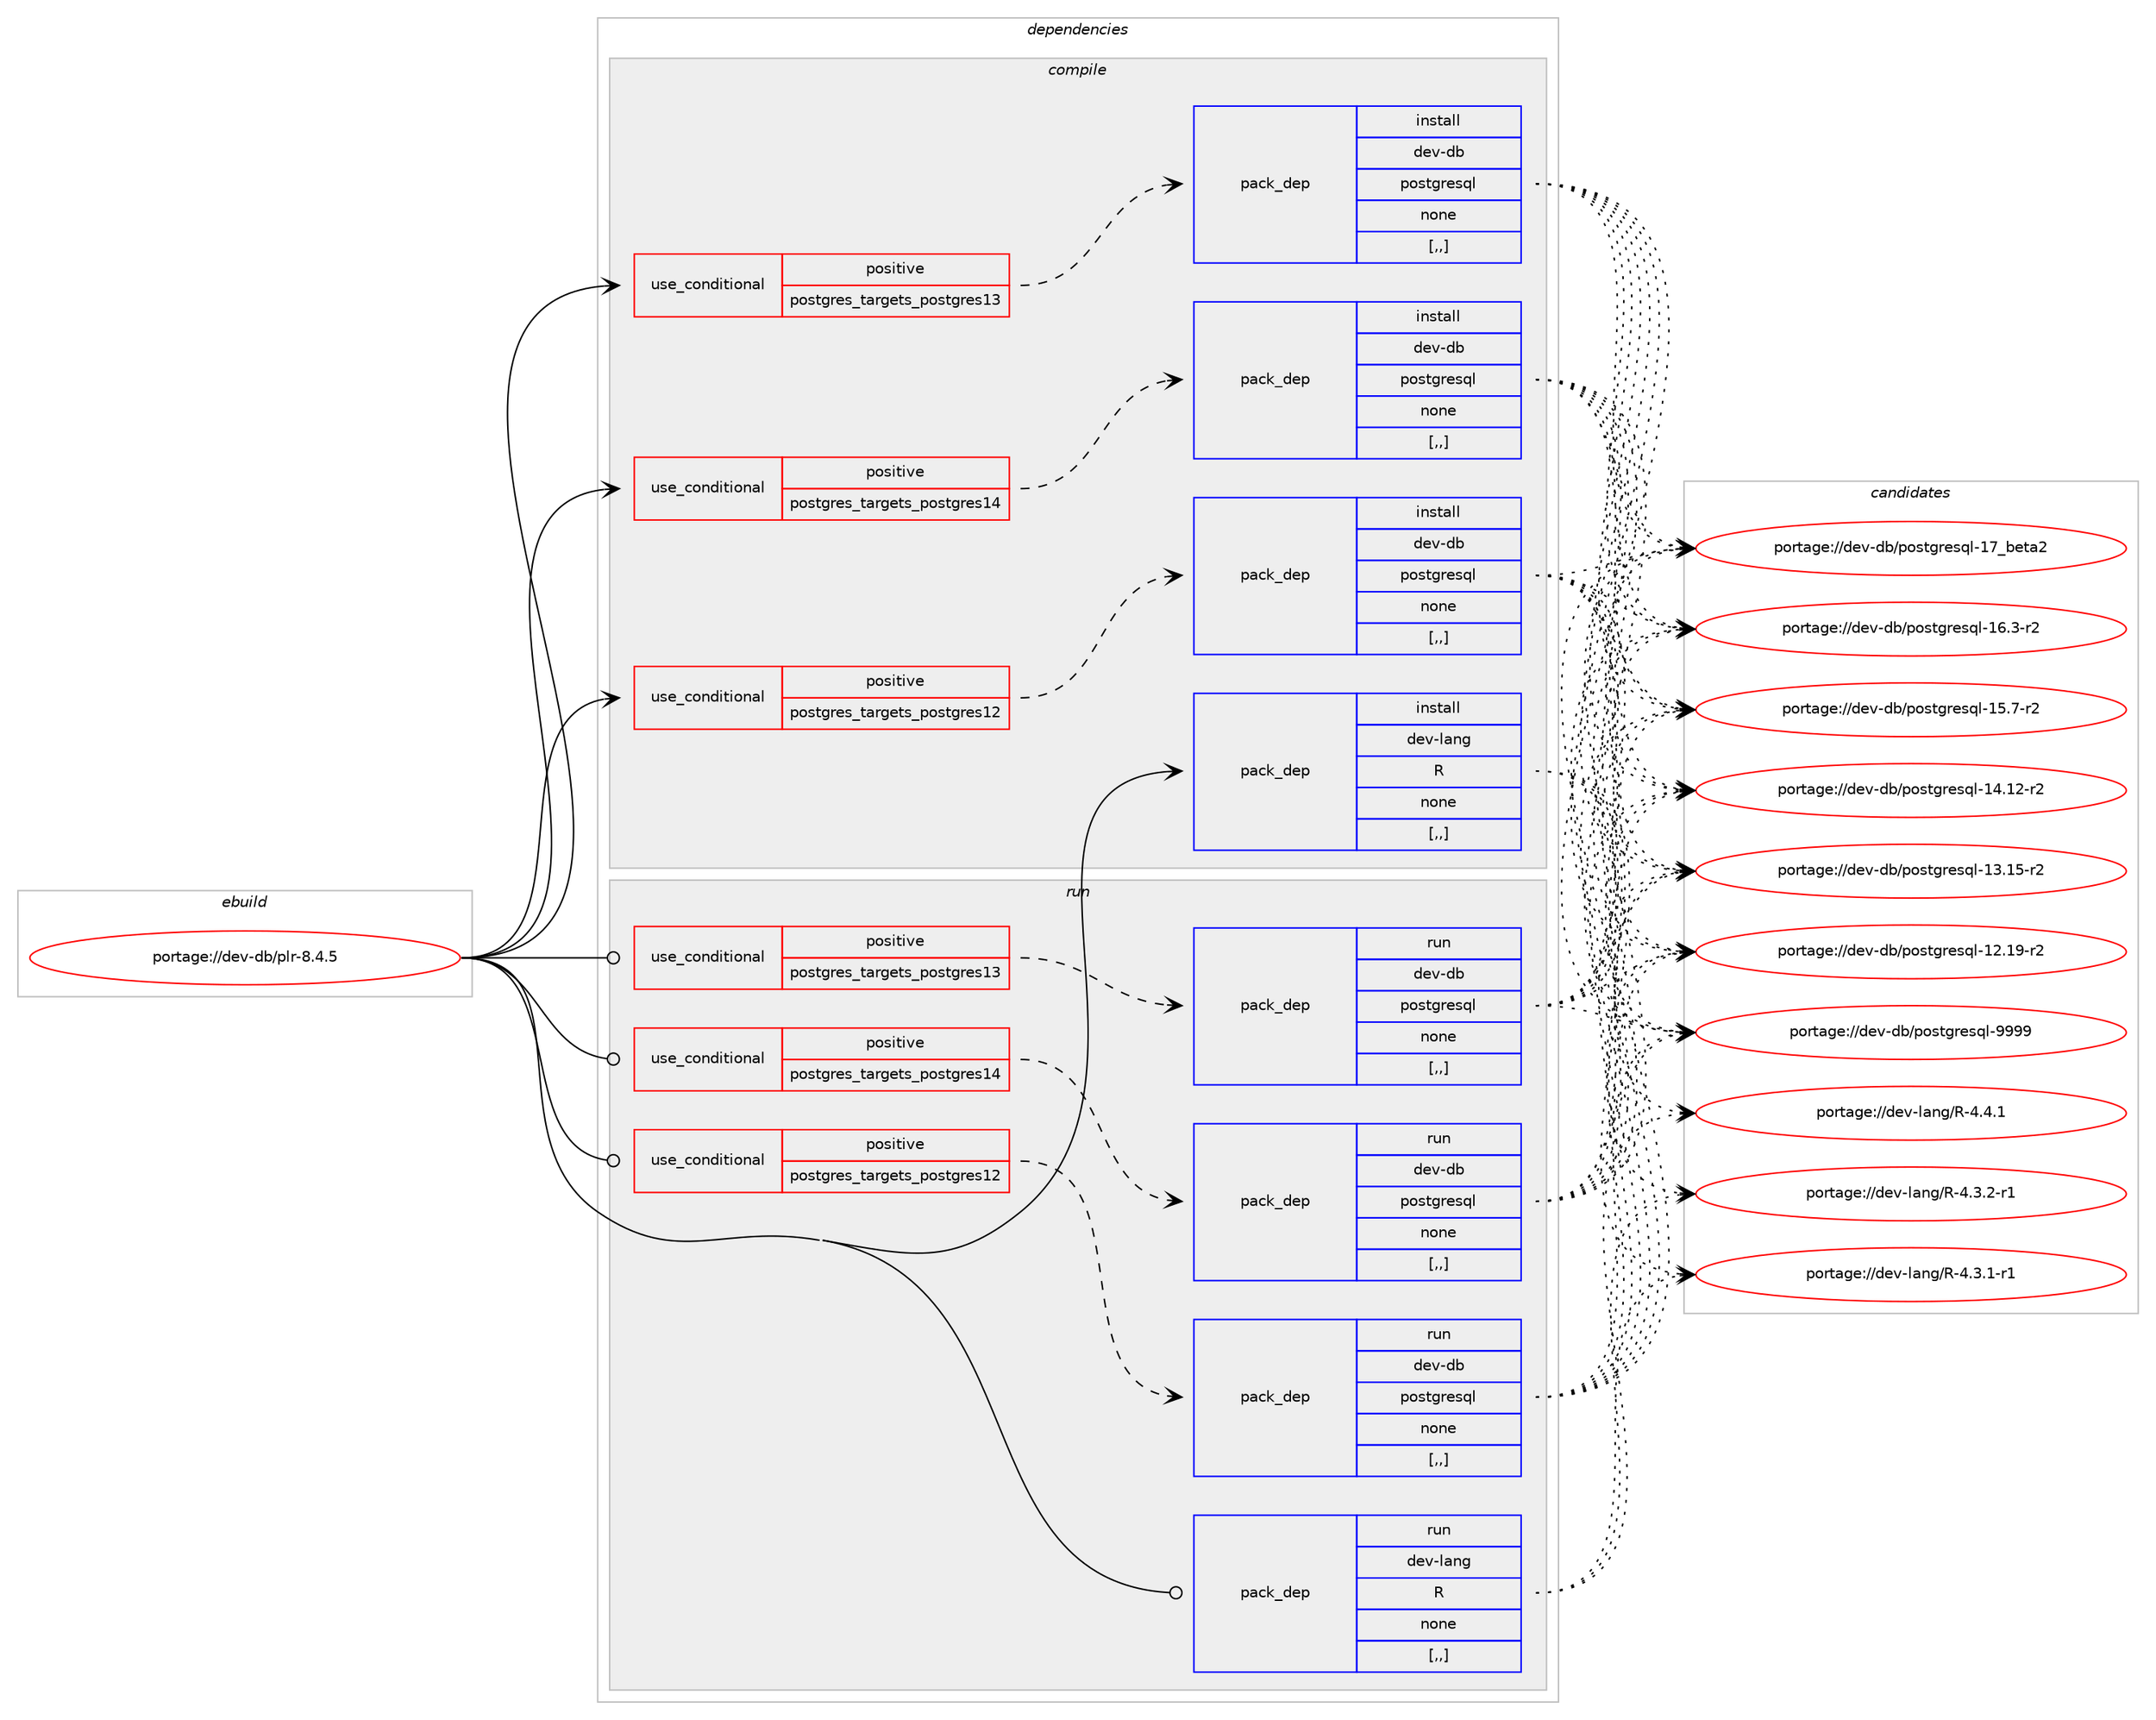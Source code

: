 digraph prolog {

# *************
# Graph options
# *************

newrank=true;
concentrate=true;
compound=true;
graph [rankdir=LR,fontname=Helvetica,fontsize=10,ranksep=1.5];#, ranksep=2.5, nodesep=0.2];
edge  [arrowhead=vee];
node  [fontname=Helvetica,fontsize=10];

# **********
# The ebuild
# **********

subgraph cluster_leftcol {
color=gray;
label=<<i>ebuild</i>>;
id [label="portage://dev-db/plr-8.4.5", color=red, width=4, href="../dev-db/plr-8.4.5.svg"];
}

# ****************
# The dependencies
# ****************

subgraph cluster_midcol {
color=gray;
label=<<i>dependencies</i>>;
subgraph cluster_compile {
fillcolor="#eeeeee";
style=filled;
label=<<i>compile</i>>;
subgraph cond18242 {
dependency69849 [label=<<TABLE BORDER="0" CELLBORDER="1" CELLSPACING="0" CELLPADDING="4"><TR><TD ROWSPAN="3" CELLPADDING="10">use_conditional</TD></TR><TR><TD>positive</TD></TR><TR><TD>postgres_targets_postgres12</TD></TR></TABLE>>, shape=none, color=red];
subgraph pack50657 {
dependency69850 [label=<<TABLE BORDER="0" CELLBORDER="1" CELLSPACING="0" CELLPADDING="4" WIDTH="220"><TR><TD ROWSPAN="6" CELLPADDING="30">pack_dep</TD></TR><TR><TD WIDTH="110">install</TD></TR><TR><TD>dev-db</TD></TR><TR><TD>postgresql</TD></TR><TR><TD>none</TD></TR><TR><TD>[,,]</TD></TR></TABLE>>, shape=none, color=blue];
}
dependency69849:e -> dependency69850:w [weight=20,style="dashed",arrowhead="vee"];
}
id:e -> dependency69849:w [weight=20,style="solid",arrowhead="vee"];
subgraph cond18243 {
dependency69851 [label=<<TABLE BORDER="0" CELLBORDER="1" CELLSPACING="0" CELLPADDING="4"><TR><TD ROWSPAN="3" CELLPADDING="10">use_conditional</TD></TR><TR><TD>positive</TD></TR><TR><TD>postgres_targets_postgres13</TD></TR></TABLE>>, shape=none, color=red];
subgraph pack50658 {
dependency69852 [label=<<TABLE BORDER="0" CELLBORDER="1" CELLSPACING="0" CELLPADDING="4" WIDTH="220"><TR><TD ROWSPAN="6" CELLPADDING="30">pack_dep</TD></TR><TR><TD WIDTH="110">install</TD></TR><TR><TD>dev-db</TD></TR><TR><TD>postgresql</TD></TR><TR><TD>none</TD></TR><TR><TD>[,,]</TD></TR></TABLE>>, shape=none, color=blue];
}
dependency69851:e -> dependency69852:w [weight=20,style="dashed",arrowhead="vee"];
}
id:e -> dependency69851:w [weight=20,style="solid",arrowhead="vee"];
subgraph cond18244 {
dependency69853 [label=<<TABLE BORDER="0" CELLBORDER="1" CELLSPACING="0" CELLPADDING="4"><TR><TD ROWSPAN="3" CELLPADDING="10">use_conditional</TD></TR><TR><TD>positive</TD></TR><TR><TD>postgres_targets_postgres14</TD></TR></TABLE>>, shape=none, color=red];
subgraph pack50659 {
dependency69854 [label=<<TABLE BORDER="0" CELLBORDER="1" CELLSPACING="0" CELLPADDING="4" WIDTH="220"><TR><TD ROWSPAN="6" CELLPADDING="30">pack_dep</TD></TR><TR><TD WIDTH="110">install</TD></TR><TR><TD>dev-db</TD></TR><TR><TD>postgresql</TD></TR><TR><TD>none</TD></TR><TR><TD>[,,]</TD></TR></TABLE>>, shape=none, color=blue];
}
dependency69853:e -> dependency69854:w [weight=20,style="dashed",arrowhead="vee"];
}
id:e -> dependency69853:w [weight=20,style="solid",arrowhead="vee"];
subgraph pack50660 {
dependency69855 [label=<<TABLE BORDER="0" CELLBORDER="1" CELLSPACING="0" CELLPADDING="4" WIDTH="220"><TR><TD ROWSPAN="6" CELLPADDING="30">pack_dep</TD></TR><TR><TD WIDTH="110">install</TD></TR><TR><TD>dev-lang</TD></TR><TR><TD>R</TD></TR><TR><TD>none</TD></TR><TR><TD>[,,]</TD></TR></TABLE>>, shape=none, color=blue];
}
id:e -> dependency69855:w [weight=20,style="solid",arrowhead="vee"];
}
subgraph cluster_compileandrun {
fillcolor="#eeeeee";
style=filled;
label=<<i>compile and run</i>>;
}
subgraph cluster_run {
fillcolor="#eeeeee";
style=filled;
label=<<i>run</i>>;
subgraph cond18245 {
dependency69856 [label=<<TABLE BORDER="0" CELLBORDER="1" CELLSPACING="0" CELLPADDING="4"><TR><TD ROWSPAN="3" CELLPADDING="10">use_conditional</TD></TR><TR><TD>positive</TD></TR><TR><TD>postgres_targets_postgres12</TD></TR></TABLE>>, shape=none, color=red];
subgraph pack50661 {
dependency69857 [label=<<TABLE BORDER="0" CELLBORDER="1" CELLSPACING="0" CELLPADDING="4" WIDTH="220"><TR><TD ROWSPAN="6" CELLPADDING="30">pack_dep</TD></TR><TR><TD WIDTH="110">run</TD></TR><TR><TD>dev-db</TD></TR><TR><TD>postgresql</TD></TR><TR><TD>none</TD></TR><TR><TD>[,,]</TD></TR></TABLE>>, shape=none, color=blue];
}
dependency69856:e -> dependency69857:w [weight=20,style="dashed",arrowhead="vee"];
}
id:e -> dependency69856:w [weight=20,style="solid",arrowhead="odot"];
subgraph cond18246 {
dependency69858 [label=<<TABLE BORDER="0" CELLBORDER="1" CELLSPACING="0" CELLPADDING="4"><TR><TD ROWSPAN="3" CELLPADDING="10">use_conditional</TD></TR><TR><TD>positive</TD></TR><TR><TD>postgres_targets_postgres13</TD></TR></TABLE>>, shape=none, color=red];
subgraph pack50662 {
dependency69859 [label=<<TABLE BORDER="0" CELLBORDER="1" CELLSPACING="0" CELLPADDING="4" WIDTH="220"><TR><TD ROWSPAN="6" CELLPADDING="30">pack_dep</TD></TR><TR><TD WIDTH="110">run</TD></TR><TR><TD>dev-db</TD></TR><TR><TD>postgresql</TD></TR><TR><TD>none</TD></TR><TR><TD>[,,]</TD></TR></TABLE>>, shape=none, color=blue];
}
dependency69858:e -> dependency69859:w [weight=20,style="dashed",arrowhead="vee"];
}
id:e -> dependency69858:w [weight=20,style="solid",arrowhead="odot"];
subgraph cond18247 {
dependency69860 [label=<<TABLE BORDER="0" CELLBORDER="1" CELLSPACING="0" CELLPADDING="4"><TR><TD ROWSPAN="3" CELLPADDING="10">use_conditional</TD></TR><TR><TD>positive</TD></TR><TR><TD>postgres_targets_postgres14</TD></TR></TABLE>>, shape=none, color=red];
subgraph pack50663 {
dependency69861 [label=<<TABLE BORDER="0" CELLBORDER="1" CELLSPACING="0" CELLPADDING="4" WIDTH="220"><TR><TD ROWSPAN="6" CELLPADDING="30">pack_dep</TD></TR><TR><TD WIDTH="110">run</TD></TR><TR><TD>dev-db</TD></TR><TR><TD>postgresql</TD></TR><TR><TD>none</TD></TR><TR><TD>[,,]</TD></TR></TABLE>>, shape=none, color=blue];
}
dependency69860:e -> dependency69861:w [weight=20,style="dashed",arrowhead="vee"];
}
id:e -> dependency69860:w [weight=20,style="solid",arrowhead="odot"];
subgraph pack50664 {
dependency69862 [label=<<TABLE BORDER="0" CELLBORDER="1" CELLSPACING="0" CELLPADDING="4" WIDTH="220"><TR><TD ROWSPAN="6" CELLPADDING="30">pack_dep</TD></TR><TR><TD WIDTH="110">run</TD></TR><TR><TD>dev-lang</TD></TR><TR><TD>R</TD></TR><TR><TD>none</TD></TR><TR><TD>[,,]</TD></TR></TABLE>>, shape=none, color=blue];
}
id:e -> dependency69862:w [weight=20,style="solid",arrowhead="odot"];
}
}

# **************
# The candidates
# **************

subgraph cluster_choices {
rank=same;
color=gray;
label=<<i>candidates</i>>;

subgraph choice50657 {
color=black;
nodesep=1;
choice1001011184510098471121111151161031141011151131084557575757 [label="portage://dev-db/postgresql-9999", color=red, width=4,href="../dev-db/postgresql-9999.svg"];
choice10010111845100984711211111511610311410111511310845495595981011169750 [label="portage://dev-db/postgresql-17_beta2", color=red, width=4,href="../dev-db/postgresql-17_beta2.svg"];
choice10010111845100984711211111511610311410111511310845495446514511450 [label="portage://dev-db/postgresql-16.3-r2", color=red, width=4,href="../dev-db/postgresql-16.3-r2.svg"];
choice10010111845100984711211111511610311410111511310845495346554511450 [label="portage://dev-db/postgresql-15.7-r2", color=red, width=4,href="../dev-db/postgresql-15.7-r2.svg"];
choice1001011184510098471121111151161031141011151131084549524649504511450 [label="portage://dev-db/postgresql-14.12-r2", color=red, width=4,href="../dev-db/postgresql-14.12-r2.svg"];
choice1001011184510098471121111151161031141011151131084549514649534511450 [label="portage://dev-db/postgresql-13.15-r2", color=red, width=4,href="../dev-db/postgresql-13.15-r2.svg"];
choice1001011184510098471121111151161031141011151131084549504649574511450 [label="portage://dev-db/postgresql-12.19-r2", color=red, width=4,href="../dev-db/postgresql-12.19-r2.svg"];
dependency69850:e -> choice1001011184510098471121111151161031141011151131084557575757:w [style=dotted,weight="100"];
dependency69850:e -> choice10010111845100984711211111511610311410111511310845495595981011169750:w [style=dotted,weight="100"];
dependency69850:e -> choice10010111845100984711211111511610311410111511310845495446514511450:w [style=dotted,weight="100"];
dependency69850:e -> choice10010111845100984711211111511610311410111511310845495346554511450:w [style=dotted,weight="100"];
dependency69850:e -> choice1001011184510098471121111151161031141011151131084549524649504511450:w [style=dotted,weight="100"];
dependency69850:e -> choice1001011184510098471121111151161031141011151131084549514649534511450:w [style=dotted,weight="100"];
dependency69850:e -> choice1001011184510098471121111151161031141011151131084549504649574511450:w [style=dotted,weight="100"];
}
subgraph choice50658 {
color=black;
nodesep=1;
choice1001011184510098471121111151161031141011151131084557575757 [label="portage://dev-db/postgresql-9999", color=red, width=4,href="../dev-db/postgresql-9999.svg"];
choice10010111845100984711211111511610311410111511310845495595981011169750 [label="portage://dev-db/postgresql-17_beta2", color=red, width=4,href="../dev-db/postgresql-17_beta2.svg"];
choice10010111845100984711211111511610311410111511310845495446514511450 [label="portage://dev-db/postgresql-16.3-r2", color=red, width=4,href="../dev-db/postgresql-16.3-r2.svg"];
choice10010111845100984711211111511610311410111511310845495346554511450 [label="portage://dev-db/postgresql-15.7-r2", color=red, width=4,href="../dev-db/postgresql-15.7-r2.svg"];
choice1001011184510098471121111151161031141011151131084549524649504511450 [label="portage://dev-db/postgresql-14.12-r2", color=red, width=4,href="../dev-db/postgresql-14.12-r2.svg"];
choice1001011184510098471121111151161031141011151131084549514649534511450 [label="portage://dev-db/postgresql-13.15-r2", color=red, width=4,href="../dev-db/postgresql-13.15-r2.svg"];
choice1001011184510098471121111151161031141011151131084549504649574511450 [label="portage://dev-db/postgresql-12.19-r2", color=red, width=4,href="../dev-db/postgresql-12.19-r2.svg"];
dependency69852:e -> choice1001011184510098471121111151161031141011151131084557575757:w [style=dotted,weight="100"];
dependency69852:e -> choice10010111845100984711211111511610311410111511310845495595981011169750:w [style=dotted,weight="100"];
dependency69852:e -> choice10010111845100984711211111511610311410111511310845495446514511450:w [style=dotted,weight="100"];
dependency69852:e -> choice10010111845100984711211111511610311410111511310845495346554511450:w [style=dotted,weight="100"];
dependency69852:e -> choice1001011184510098471121111151161031141011151131084549524649504511450:w [style=dotted,weight="100"];
dependency69852:e -> choice1001011184510098471121111151161031141011151131084549514649534511450:w [style=dotted,weight="100"];
dependency69852:e -> choice1001011184510098471121111151161031141011151131084549504649574511450:w [style=dotted,weight="100"];
}
subgraph choice50659 {
color=black;
nodesep=1;
choice1001011184510098471121111151161031141011151131084557575757 [label="portage://dev-db/postgresql-9999", color=red, width=4,href="../dev-db/postgresql-9999.svg"];
choice10010111845100984711211111511610311410111511310845495595981011169750 [label="portage://dev-db/postgresql-17_beta2", color=red, width=4,href="../dev-db/postgresql-17_beta2.svg"];
choice10010111845100984711211111511610311410111511310845495446514511450 [label="portage://dev-db/postgresql-16.3-r2", color=red, width=4,href="../dev-db/postgresql-16.3-r2.svg"];
choice10010111845100984711211111511610311410111511310845495346554511450 [label="portage://dev-db/postgresql-15.7-r2", color=red, width=4,href="../dev-db/postgresql-15.7-r2.svg"];
choice1001011184510098471121111151161031141011151131084549524649504511450 [label="portage://dev-db/postgresql-14.12-r2", color=red, width=4,href="../dev-db/postgresql-14.12-r2.svg"];
choice1001011184510098471121111151161031141011151131084549514649534511450 [label="portage://dev-db/postgresql-13.15-r2", color=red, width=4,href="../dev-db/postgresql-13.15-r2.svg"];
choice1001011184510098471121111151161031141011151131084549504649574511450 [label="portage://dev-db/postgresql-12.19-r2", color=red, width=4,href="../dev-db/postgresql-12.19-r2.svg"];
dependency69854:e -> choice1001011184510098471121111151161031141011151131084557575757:w [style=dotted,weight="100"];
dependency69854:e -> choice10010111845100984711211111511610311410111511310845495595981011169750:w [style=dotted,weight="100"];
dependency69854:e -> choice10010111845100984711211111511610311410111511310845495446514511450:w [style=dotted,weight="100"];
dependency69854:e -> choice10010111845100984711211111511610311410111511310845495346554511450:w [style=dotted,weight="100"];
dependency69854:e -> choice1001011184510098471121111151161031141011151131084549524649504511450:w [style=dotted,weight="100"];
dependency69854:e -> choice1001011184510098471121111151161031141011151131084549514649534511450:w [style=dotted,weight="100"];
dependency69854:e -> choice1001011184510098471121111151161031141011151131084549504649574511450:w [style=dotted,weight="100"];
}
subgraph choice50660 {
color=black;
nodesep=1;
choice10010111845108971101034782455246524649 [label="portage://dev-lang/R-4.4.1", color=red, width=4,href="../dev-lang/R-4.4.1.svg"];
choice100101118451089711010347824552465146504511449 [label="portage://dev-lang/R-4.3.2-r1", color=red, width=4,href="../dev-lang/R-4.3.2-r1.svg"];
choice100101118451089711010347824552465146494511449 [label="portage://dev-lang/R-4.3.1-r1", color=red, width=4,href="../dev-lang/R-4.3.1-r1.svg"];
dependency69855:e -> choice10010111845108971101034782455246524649:w [style=dotted,weight="100"];
dependency69855:e -> choice100101118451089711010347824552465146504511449:w [style=dotted,weight="100"];
dependency69855:e -> choice100101118451089711010347824552465146494511449:w [style=dotted,weight="100"];
}
subgraph choice50661 {
color=black;
nodesep=1;
choice1001011184510098471121111151161031141011151131084557575757 [label="portage://dev-db/postgresql-9999", color=red, width=4,href="../dev-db/postgresql-9999.svg"];
choice10010111845100984711211111511610311410111511310845495595981011169750 [label="portage://dev-db/postgresql-17_beta2", color=red, width=4,href="../dev-db/postgresql-17_beta2.svg"];
choice10010111845100984711211111511610311410111511310845495446514511450 [label="portage://dev-db/postgresql-16.3-r2", color=red, width=4,href="../dev-db/postgresql-16.3-r2.svg"];
choice10010111845100984711211111511610311410111511310845495346554511450 [label="portage://dev-db/postgresql-15.7-r2", color=red, width=4,href="../dev-db/postgresql-15.7-r2.svg"];
choice1001011184510098471121111151161031141011151131084549524649504511450 [label="portage://dev-db/postgresql-14.12-r2", color=red, width=4,href="../dev-db/postgresql-14.12-r2.svg"];
choice1001011184510098471121111151161031141011151131084549514649534511450 [label="portage://dev-db/postgresql-13.15-r2", color=red, width=4,href="../dev-db/postgresql-13.15-r2.svg"];
choice1001011184510098471121111151161031141011151131084549504649574511450 [label="portage://dev-db/postgresql-12.19-r2", color=red, width=4,href="../dev-db/postgresql-12.19-r2.svg"];
dependency69857:e -> choice1001011184510098471121111151161031141011151131084557575757:w [style=dotted,weight="100"];
dependency69857:e -> choice10010111845100984711211111511610311410111511310845495595981011169750:w [style=dotted,weight="100"];
dependency69857:e -> choice10010111845100984711211111511610311410111511310845495446514511450:w [style=dotted,weight="100"];
dependency69857:e -> choice10010111845100984711211111511610311410111511310845495346554511450:w [style=dotted,weight="100"];
dependency69857:e -> choice1001011184510098471121111151161031141011151131084549524649504511450:w [style=dotted,weight="100"];
dependency69857:e -> choice1001011184510098471121111151161031141011151131084549514649534511450:w [style=dotted,weight="100"];
dependency69857:e -> choice1001011184510098471121111151161031141011151131084549504649574511450:w [style=dotted,weight="100"];
}
subgraph choice50662 {
color=black;
nodesep=1;
choice1001011184510098471121111151161031141011151131084557575757 [label="portage://dev-db/postgresql-9999", color=red, width=4,href="../dev-db/postgresql-9999.svg"];
choice10010111845100984711211111511610311410111511310845495595981011169750 [label="portage://dev-db/postgresql-17_beta2", color=red, width=4,href="../dev-db/postgresql-17_beta2.svg"];
choice10010111845100984711211111511610311410111511310845495446514511450 [label="portage://dev-db/postgresql-16.3-r2", color=red, width=4,href="../dev-db/postgresql-16.3-r2.svg"];
choice10010111845100984711211111511610311410111511310845495346554511450 [label="portage://dev-db/postgresql-15.7-r2", color=red, width=4,href="../dev-db/postgresql-15.7-r2.svg"];
choice1001011184510098471121111151161031141011151131084549524649504511450 [label="portage://dev-db/postgresql-14.12-r2", color=red, width=4,href="../dev-db/postgresql-14.12-r2.svg"];
choice1001011184510098471121111151161031141011151131084549514649534511450 [label="portage://dev-db/postgresql-13.15-r2", color=red, width=4,href="../dev-db/postgresql-13.15-r2.svg"];
choice1001011184510098471121111151161031141011151131084549504649574511450 [label="portage://dev-db/postgresql-12.19-r2", color=red, width=4,href="../dev-db/postgresql-12.19-r2.svg"];
dependency69859:e -> choice1001011184510098471121111151161031141011151131084557575757:w [style=dotted,weight="100"];
dependency69859:e -> choice10010111845100984711211111511610311410111511310845495595981011169750:w [style=dotted,weight="100"];
dependency69859:e -> choice10010111845100984711211111511610311410111511310845495446514511450:w [style=dotted,weight="100"];
dependency69859:e -> choice10010111845100984711211111511610311410111511310845495346554511450:w [style=dotted,weight="100"];
dependency69859:e -> choice1001011184510098471121111151161031141011151131084549524649504511450:w [style=dotted,weight="100"];
dependency69859:e -> choice1001011184510098471121111151161031141011151131084549514649534511450:w [style=dotted,weight="100"];
dependency69859:e -> choice1001011184510098471121111151161031141011151131084549504649574511450:w [style=dotted,weight="100"];
}
subgraph choice50663 {
color=black;
nodesep=1;
choice1001011184510098471121111151161031141011151131084557575757 [label="portage://dev-db/postgresql-9999", color=red, width=4,href="../dev-db/postgresql-9999.svg"];
choice10010111845100984711211111511610311410111511310845495595981011169750 [label="portage://dev-db/postgresql-17_beta2", color=red, width=4,href="../dev-db/postgresql-17_beta2.svg"];
choice10010111845100984711211111511610311410111511310845495446514511450 [label="portage://dev-db/postgresql-16.3-r2", color=red, width=4,href="../dev-db/postgresql-16.3-r2.svg"];
choice10010111845100984711211111511610311410111511310845495346554511450 [label="portage://dev-db/postgresql-15.7-r2", color=red, width=4,href="../dev-db/postgresql-15.7-r2.svg"];
choice1001011184510098471121111151161031141011151131084549524649504511450 [label="portage://dev-db/postgresql-14.12-r2", color=red, width=4,href="../dev-db/postgresql-14.12-r2.svg"];
choice1001011184510098471121111151161031141011151131084549514649534511450 [label="portage://dev-db/postgresql-13.15-r2", color=red, width=4,href="../dev-db/postgresql-13.15-r2.svg"];
choice1001011184510098471121111151161031141011151131084549504649574511450 [label="portage://dev-db/postgresql-12.19-r2", color=red, width=4,href="../dev-db/postgresql-12.19-r2.svg"];
dependency69861:e -> choice1001011184510098471121111151161031141011151131084557575757:w [style=dotted,weight="100"];
dependency69861:e -> choice10010111845100984711211111511610311410111511310845495595981011169750:w [style=dotted,weight="100"];
dependency69861:e -> choice10010111845100984711211111511610311410111511310845495446514511450:w [style=dotted,weight="100"];
dependency69861:e -> choice10010111845100984711211111511610311410111511310845495346554511450:w [style=dotted,weight="100"];
dependency69861:e -> choice1001011184510098471121111151161031141011151131084549524649504511450:w [style=dotted,weight="100"];
dependency69861:e -> choice1001011184510098471121111151161031141011151131084549514649534511450:w [style=dotted,weight="100"];
dependency69861:e -> choice1001011184510098471121111151161031141011151131084549504649574511450:w [style=dotted,weight="100"];
}
subgraph choice50664 {
color=black;
nodesep=1;
choice10010111845108971101034782455246524649 [label="portage://dev-lang/R-4.4.1", color=red, width=4,href="../dev-lang/R-4.4.1.svg"];
choice100101118451089711010347824552465146504511449 [label="portage://dev-lang/R-4.3.2-r1", color=red, width=4,href="../dev-lang/R-4.3.2-r1.svg"];
choice100101118451089711010347824552465146494511449 [label="portage://dev-lang/R-4.3.1-r1", color=red, width=4,href="../dev-lang/R-4.3.1-r1.svg"];
dependency69862:e -> choice10010111845108971101034782455246524649:w [style=dotted,weight="100"];
dependency69862:e -> choice100101118451089711010347824552465146504511449:w [style=dotted,weight="100"];
dependency69862:e -> choice100101118451089711010347824552465146494511449:w [style=dotted,weight="100"];
}
}

}
